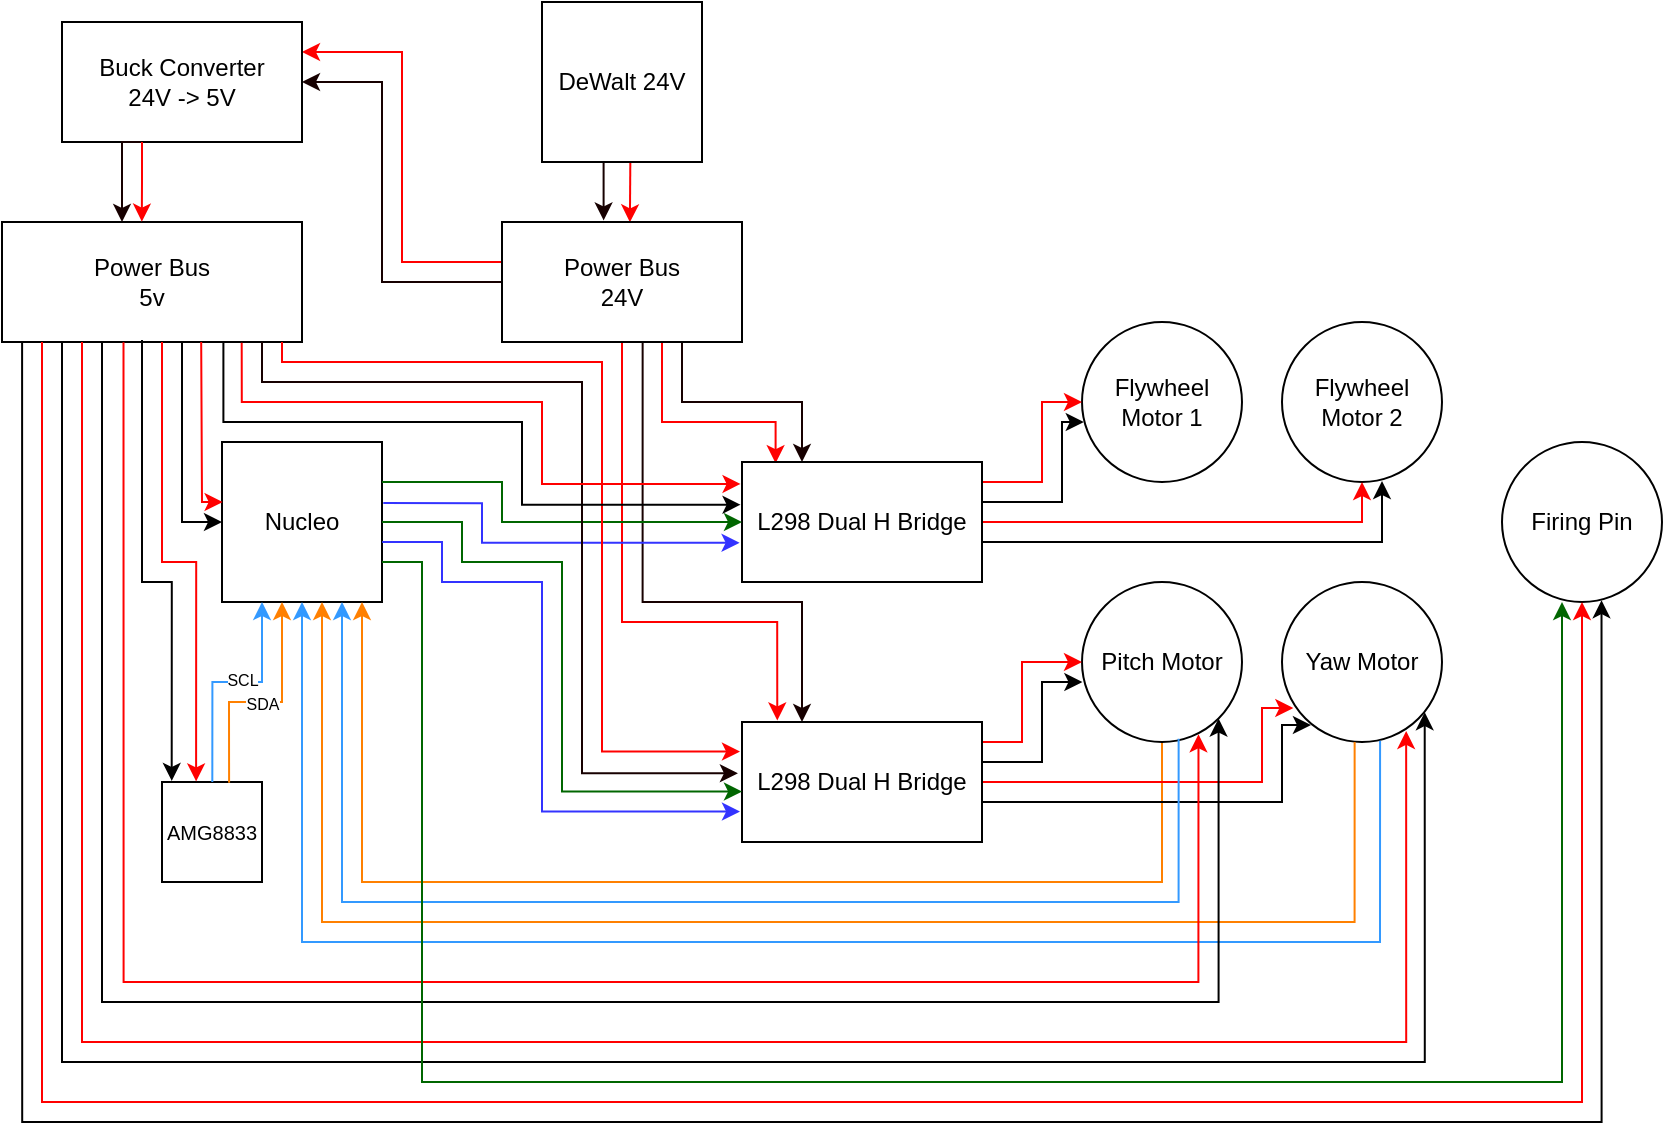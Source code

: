 <mxfile version="20.8.20" type="device"><diagram name="Page-1" id="uXaxqW4HOE2oMU9-lINy"><mxGraphModel dx="165" dy="721" grid="1" gridSize="10" guides="1" tooltips="1" connect="1" arrows="1" fold="1" page="1" pageScale="1" pageWidth="850" pageHeight="1100" math="0" shadow="0"><root><mxCell id="0"/><mxCell id="1" parent="0"/><mxCell id="RrbfduLcH5w2fyjasYTY-1" value="Nucleo" style="whiteSpace=wrap;html=1;aspect=fixed;" parent="1" vertex="1"><mxGeometry x="980" y="560" width="80" height="80" as="geometry"/></mxCell><mxCell id="RrbfduLcH5w2fyjasYTY-28" style="edgeStyle=orthogonalEdgeStyle;rounded=0;orthogonalLoop=1;jettySize=auto;html=1;exitX=0.385;exitY=1.003;exitDx=0;exitDy=0;entryX=0.425;entryY=-0.013;entryDx=0;entryDy=0;entryPerimeter=0;strokeColor=#170000;exitPerimeter=0;" parent="1" source="RrbfduLcH5w2fyjasYTY-2" target="RrbfduLcH5w2fyjasYTY-3" edge="1"><mxGeometry relative="1" as="geometry"><Array as="points"><mxPoint x="1171" y="449"/></Array></mxGeometry></mxCell><mxCell id="RrbfduLcH5w2fyjasYTY-29" style="edgeStyle=orthogonalEdgeStyle;rounded=0;orthogonalLoop=1;jettySize=auto;html=1;exitX=0.552;exitY=1.002;exitDx=0;exitDy=0;entryX=0.533;entryY=0.003;entryDx=0;entryDy=0;strokeColor=#ff0000;entryPerimeter=0;exitPerimeter=0;" parent="1" source="RrbfduLcH5w2fyjasYTY-2" target="RrbfduLcH5w2fyjasYTY-3" edge="1"><mxGeometry relative="1" as="geometry"/></mxCell><mxCell id="RrbfduLcH5w2fyjasYTY-2" value="DeWalt 24V" style="whiteSpace=wrap;html=1;aspect=fixed;" parent="1" vertex="1"><mxGeometry x="1140" y="340" width="80" height="80" as="geometry"/></mxCell><mxCell id="RrbfduLcH5w2fyjasYTY-26" style="edgeStyle=orthogonalEdgeStyle;rounded=0;orthogonalLoop=1;jettySize=auto;html=1;exitX=0;exitY=0.25;exitDx=0;exitDy=0;strokeColor=#FF0000;entryX=1;entryY=0.25;entryDx=0;entryDy=0;" parent="1" source="RrbfduLcH5w2fyjasYTY-3" target="RrbfduLcH5w2fyjasYTY-56" edge="1"><mxGeometry relative="1" as="geometry"><mxPoint x="1090" y="465.19" as="targetPoint"/><Array as="points"><mxPoint x="1120" y="470"/><mxPoint x="1070" y="470"/><mxPoint x="1070" y="365"/></Array></mxGeometry></mxCell><mxCell id="RrbfduLcH5w2fyjasYTY-27" style="edgeStyle=orthogonalEdgeStyle;rounded=0;orthogonalLoop=1;jettySize=auto;html=1;exitX=0;exitY=0.75;exitDx=0;exitDy=0;entryX=1;entryY=0.5;entryDx=0;entryDy=0;strokeColor=#170000;" parent="1" source="RrbfduLcH5w2fyjasYTY-3" target="RrbfduLcH5w2fyjasYTY-56" edge="1"><mxGeometry relative="1" as="geometry"><Array as="points"><mxPoint x="1120" y="480"/><mxPoint x="1060" y="480"/><mxPoint x="1060" y="380"/></Array></mxGeometry></mxCell><mxCell id="RrbfduLcH5w2fyjasYTY-43" style="edgeStyle=orthogonalEdgeStyle;rounded=0;orthogonalLoop=1;jettySize=auto;html=1;exitX=0.75;exitY=1;exitDx=0;exitDy=0;entryX=0.25;entryY=0;entryDx=0;entryDy=0;strokeColor=#170000;" parent="1" source="RrbfduLcH5w2fyjasYTY-3" target="RrbfduLcH5w2fyjasYTY-8" edge="1"><mxGeometry relative="1" as="geometry"/></mxCell><mxCell id="RrbfduLcH5w2fyjasYTY-44" style="edgeStyle=orthogonalEdgeStyle;rounded=0;orthogonalLoop=1;jettySize=auto;html=1;strokeColor=#FF0000;entryX=0.14;entryY=0.01;entryDx=0;entryDy=0;entryPerimeter=0;" parent="1" target="RrbfduLcH5w2fyjasYTY-8" edge="1"><mxGeometry relative="1" as="geometry"><mxPoint x="1200" y="510" as="sourcePoint"/><Array as="points"><mxPoint x="1200" y="550"/><mxPoint x="1257" y="550"/></Array></mxGeometry></mxCell><mxCell id="RrbfduLcH5w2fyjasYTY-45" style="edgeStyle=orthogonalEdgeStyle;rounded=0;orthogonalLoop=1;jettySize=auto;html=1;exitX=0.586;exitY=1.007;exitDx=0;exitDy=0;entryX=0.25;entryY=0;entryDx=0;entryDy=0;strokeColor=#170000;exitPerimeter=0;" parent="1" source="RrbfduLcH5w2fyjasYTY-3" target="RrbfduLcH5w2fyjasYTY-23" edge="1"><mxGeometry relative="1" as="geometry"><Array as="points"><mxPoint x="1190" y="640"/><mxPoint x="1270" y="640"/></Array></mxGeometry></mxCell><mxCell id="RrbfduLcH5w2fyjasYTY-46" style="edgeStyle=orthogonalEdgeStyle;rounded=0;orthogonalLoop=1;jettySize=auto;html=1;entryX=0.147;entryY=-0.013;entryDx=0;entryDy=0;entryPerimeter=0;strokeColor=#FF0000;exitX=0.5;exitY=1;exitDx=0;exitDy=0;" parent="1" source="RrbfduLcH5w2fyjasYTY-3" target="RrbfduLcH5w2fyjasYTY-23" edge="1"><mxGeometry relative="1" as="geometry"><mxPoint x="1150" y="520" as="sourcePoint"/><Array as="points"><mxPoint x="1180" y="650"/><mxPoint x="1258" y="650"/></Array></mxGeometry></mxCell><mxCell id="RrbfduLcH5w2fyjasYTY-3" value="Power Bus&lt;br&gt;24V" style="whiteSpace=wrap;html=1;" parent="1" vertex="1"><mxGeometry x="1120" y="450" width="120" height="60" as="geometry"/></mxCell><mxCell id="RrbfduLcH5w2fyjasYTY-68" style="edgeStyle=orthogonalEdgeStyle;rounded=0;orthogonalLoop=1;jettySize=auto;html=1;exitX=0.067;exitY=1.002;exitDx=0;exitDy=0;strokeColor=#000000;entryX=0.622;entryY=0.989;entryDx=0;entryDy=0;entryPerimeter=0;exitPerimeter=0;" parent="1" source="RrbfduLcH5w2fyjasYTY-5" target="RrbfduLcH5w2fyjasYTY-65" edge="1"><mxGeometry relative="1" as="geometry"><mxPoint x="1674" y="690" as="targetPoint"/><Array as="points"><mxPoint x="880" y="900"/><mxPoint x="1670" y="900"/></Array></mxGeometry></mxCell><mxCell id="RrbfduLcH5w2fyjasYTY-5" value="Power Bus&lt;br&gt;5v" style="whiteSpace=wrap;html=1;" parent="1" vertex="1"><mxGeometry x="870" y="450" width="150" height="60" as="geometry"/></mxCell><mxCell id="RrbfduLcH5w2fyjasYTY-6" value="Flywheel&lt;br&gt;Motor 1" style="ellipse;whiteSpace=wrap;html=1;" parent="1" vertex="1"><mxGeometry x="1410" y="500" width="80" height="80" as="geometry"/></mxCell><mxCell id="RrbfduLcH5w2fyjasYTY-7" value="Flywheel&lt;br&gt;Motor 2" style="ellipse;whiteSpace=wrap;html=1;" parent="1" vertex="1"><mxGeometry x="1510" y="500" width="80" height="80" as="geometry"/></mxCell><mxCell id="RrbfduLcH5w2fyjasYTY-11" style="edgeStyle=orthogonalEdgeStyle;rounded=0;orthogonalLoop=1;jettySize=auto;html=1;entryX=0.011;entryY=0.628;entryDx=0;entryDy=0;entryPerimeter=0;" parent="1" source="RrbfduLcH5w2fyjasYTY-8" target="RrbfduLcH5w2fyjasYTY-6" edge="1"><mxGeometry relative="1" as="geometry"><Array as="points"><mxPoint x="1400" y="590"/><mxPoint x="1400" y="550"/><mxPoint x="1411" y="550"/></Array></mxGeometry></mxCell><mxCell id="RrbfduLcH5w2fyjasYTY-12" style="edgeStyle=orthogonalEdgeStyle;rounded=0;orthogonalLoop=1;jettySize=auto;html=1;exitX=1;exitY=0.25;exitDx=0;exitDy=0;entryX=0;entryY=0.5;entryDx=0;entryDy=0;strokeColor=#ff0000;" parent="1" source="RrbfduLcH5w2fyjasYTY-8" target="RrbfduLcH5w2fyjasYTY-6" edge="1"><mxGeometry relative="1" as="geometry"><Array as="points"><mxPoint x="1360" y="580"/><mxPoint x="1390" y="580"/><mxPoint x="1390" y="540"/></Array></mxGeometry></mxCell><mxCell id="RrbfduLcH5w2fyjasYTY-13" style="edgeStyle=orthogonalEdgeStyle;rounded=0;orthogonalLoop=1;jettySize=auto;html=1;exitX=1;exitY=0.75;exitDx=0;exitDy=0;entryX=0.5;entryY=1;entryDx=0;entryDy=0;strokeColor=#ff0000;" parent="1" source="RrbfduLcH5w2fyjasYTY-8" target="RrbfduLcH5w2fyjasYTY-7" edge="1"><mxGeometry relative="1" as="geometry"><Array as="points"><mxPoint x="1360" y="600"/><mxPoint x="1550" y="600"/></Array></mxGeometry></mxCell><mxCell id="RrbfduLcH5w2fyjasYTY-14" style="edgeStyle=orthogonalEdgeStyle;rounded=0;orthogonalLoop=1;jettySize=auto;html=1;exitX=1;exitY=1;exitDx=0;exitDy=0;entryX=0.633;entryY=0.994;entryDx=0;entryDy=0;entryPerimeter=0;" parent="1" source="RrbfduLcH5w2fyjasYTY-8" target="RrbfduLcH5w2fyjasYTY-7" edge="1"><mxGeometry relative="1" as="geometry"><mxPoint x="1540" y="610" as="targetPoint"/><Array as="points"><mxPoint x="1360" y="610"/><mxPoint x="1560" y="610"/><mxPoint x="1560" y="580"/></Array></mxGeometry></mxCell><mxCell id="RrbfduLcH5w2fyjasYTY-8" value="L298 Dual H Bridge" style="whiteSpace=wrap;html=1;" parent="1" vertex="1"><mxGeometry x="1240" y="570" width="120" height="60" as="geometry"/></mxCell><mxCell id="RrbfduLcH5w2fyjasYTY-47" style="edgeStyle=orthogonalEdgeStyle;rounded=0;orthogonalLoop=1;jettySize=auto;html=1;exitX=0.5;exitY=1;exitDx=0;exitDy=0;strokeColor=#FF8000;entryX=0.875;entryY=1;entryDx=0;entryDy=0;entryPerimeter=0;" parent="1" source="RrbfduLcH5w2fyjasYTY-17" target="RrbfduLcH5w2fyjasYTY-1" edge="1"><mxGeometry relative="1" as="geometry"><mxPoint x="1050" y="670" as="targetPoint"/><Array as="points"><mxPoint x="1450" y="780"/><mxPoint x="1050" y="780"/></Array></mxGeometry></mxCell><mxCell id="RrbfduLcH5w2fyjasYTY-17" value="Pitch Motor" style="ellipse;whiteSpace=wrap;html=1;" parent="1" vertex="1"><mxGeometry x="1410" y="630" width="80" height="80" as="geometry"/></mxCell><mxCell id="RrbfduLcH5w2fyjasYTY-18" value="Yaw Motor" style="ellipse;whiteSpace=wrap;html=1;" parent="1" vertex="1"><mxGeometry x="1510" y="630" width="80" height="80" as="geometry"/></mxCell><mxCell id="RrbfduLcH5w2fyjasYTY-19" style="edgeStyle=orthogonalEdgeStyle;rounded=0;orthogonalLoop=1;jettySize=auto;html=1;entryX=0.003;entryY=0.63;entryDx=0;entryDy=0;entryPerimeter=0;" parent="1" source="RrbfduLcH5w2fyjasYTY-23" target="RrbfduLcH5w2fyjasYTY-17" edge="1"><mxGeometry relative="1" as="geometry"><Array as="points"><mxPoint x="1390" y="720"/><mxPoint x="1390" y="680"/><mxPoint x="1410" y="680"/></Array><mxPoint x="1400" y="680" as="targetPoint"/></mxGeometry></mxCell><mxCell id="RrbfduLcH5w2fyjasYTY-20" style="edgeStyle=orthogonalEdgeStyle;rounded=0;orthogonalLoop=1;jettySize=auto;html=1;exitX=1;exitY=0.25;exitDx=0;exitDy=0;strokeColor=#ff0000;" parent="1" source="RrbfduLcH5w2fyjasYTY-23" edge="1"><mxGeometry relative="1" as="geometry"><Array as="points"><mxPoint x="1360" y="710"/><mxPoint x="1380" y="710"/><mxPoint x="1380" y="670"/></Array><mxPoint x="1410" y="670" as="targetPoint"/></mxGeometry></mxCell><mxCell id="RrbfduLcH5w2fyjasYTY-21" style="edgeStyle=orthogonalEdgeStyle;rounded=0;orthogonalLoop=1;jettySize=auto;html=1;exitX=1;exitY=0.75;exitDx=0;exitDy=0;strokeColor=#ff0000;entryX=0.071;entryY=0.788;entryDx=0;entryDy=0;entryPerimeter=0;" parent="1" source="RrbfduLcH5w2fyjasYTY-23" target="RrbfduLcH5w2fyjasYTY-18" edge="1"><mxGeometry relative="1" as="geometry"><Array as="points"><mxPoint x="1360" y="730"/><mxPoint x="1500" y="730"/><mxPoint x="1500" y="693"/></Array></mxGeometry></mxCell><mxCell id="RrbfduLcH5w2fyjasYTY-22" style="edgeStyle=orthogonalEdgeStyle;rounded=0;orthogonalLoop=1;jettySize=auto;html=1;exitX=1;exitY=1;exitDx=0;exitDy=0;entryX=0.181;entryY=0.894;entryDx=0;entryDy=0;entryPerimeter=0;" parent="1" source="RrbfduLcH5w2fyjasYTY-23" target="RrbfduLcH5w2fyjasYTY-18" edge="1"><mxGeometry relative="1" as="geometry"><Array as="points"><mxPoint x="1360" y="740"/><mxPoint x="1510" y="740"/><mxPoint x="1510" y="702"/></Array><mxPoint x="1530" y="720" as="targetPoint"/></mxGeometry></mxCell><mxCell id="RrbfduLcH5w2fyjasYTY-23" value="L298 Dual H Bridge" style="whiteSpace=wrap;html=1;" parent="1" vertex="1"><mxGeometry x="1240" y="700" width="120" height="60" as="geometry"/></mxCell><mxCell id="RrbfduLcH5w2fyjasYTY-36" value="" style="endArrow=classic;html=1;rounded=0;strokeColor=#006600;entryX=0;entryY=0.5;entryDx=0;entryDy=0;edgeStyle=orthogonalEdgeStyle;" parent="1" target="RrbfduLcH5w2fyjasYTY-8" edge="1"><mxGeometry width="50" height="50" relative="1" as="geometry"><mxPoint x="1060" y="580" as="sourcePoint"/><mxPoint x="1270" y="590" as="targetPoint"/><Array as="points"><mxPoint x="1120" y="580"/><mxPoint x="1120" y="600"/></Array></mxGeometry></mxCell><mxCell id="RrbfduLcH5w2fyjasYTY-37" value="" style="endArrow=classic;html=1;rounded=0;strokeColor=#3333FF;exitX=1.008;exitY=0.382;exitDx=0;exitDy=0;exitPerimeter=0;entryX=-0.01;entryY=0.673;entryDx=0;entryDy=0;entryPerimeter=0;edgeStyle=orthogonalEdgeStyle;" parent="1" source="RrbfduLcH5w2fyjasYTY-1" target="RrbfduLcH5w2fyjasYTY-8" edge="1"><mxGeometry width="50" height="50" relative="1" as="geometry"><mxPoint x="1070" y="610" as="sourcePoint"/><mxPoint x="1170" y="630" as="targetPoint"/><Array as="points"><mxPoint x="1110" y="591"/><mxPoint x="1110" y="610"/></Array></mxGeometry></mxCell><mxCell id="RrbfduLcH5w2fyjasYTY-38" value="" style="endArrow=classic;html=1;rounded=0;strokeColor=#FF0000;entryX=-0.006;entryY=0.167;entryDx=0;entryDy=0;entryPerimeter=0;edgeStyle=orthogonalEdgeStyle;" parent="1" edge="1"><mxGeometry width="50" height="50" relative="1" as="geometry"><mxPoint x="1010" y="510" as="sourcePoint"/><mxPoint x="1239" y="714.8" as="targetPoint"/><Array as="points"><mxPoint x="1010" y="520"/><mxPoint x="1170" y="520"/><mxPoint x="1170" y="715"/></Array></mxGeometry></mxCell><mxCell id="RrbfduLcH5w2fyjasYTY-40" value="" style="endArrow=classic;html=1;rounded=0;strokeColor=#006600;entryX=0;entryY=0.5;entryDx=0;entryDy=0;edgeStyle=orthogonalEdgeStyle;" parent="1" edge="1"><mxGeometry width="50" height="50" relative="1" as="geometry"><mxPoint x="1060" y="600" as="sourcePoint"/><mxPoint x="1240" y="734.8" as="targetPoint"/><Array as="points"><mxPoint x="1100" y="600"/><mxPoint x="1100" y="620"/><mxPoint x="1150" y="620"/><mxPoint x="1150" y="735"/></Array></mxGeometry></mxCell><mxCell id="RrbfduLcH5w2fyjasYTY-41" value="" style="endArrow=classic;html=1;rounded=0;strokeColor=#3333FF;entryX=-0.01;entryY=0.673;entryDx=0;entryDy=0;entryPerimeter=0;edgeStyle=orthogonalEdgeStyle;exitX=1.001;exitY=0.625;exitDx=0;exitDy=0;exitPerimeter=0;" parent="1" source="RrbfduLcH5w2fyjasYTY-1" edge="1"><mxGeometry width="50" height="50" relative="1" as="geometry"><mxPoint x="1070" y="633" as="sourcePoint"/><mxPoint x="1239" y="744.8" as="targetPoint"/><Array as="points"><mxPoint x="1090" y="610"/><mxPoint x="1090" y="630"/><mxPoint x="1140" y="630"/><mxPoint x="1140" y="745"/></Array></mxGeometry></mxCell><mxCell id="RrbfduLcH5w2fyjasYTY-42" value="" style="endArrow=classic;html=1;rounded=0;strokeColor=#170000;entryX=-0.017;entryY=0.427;entryDx=0;entryDy=0;entryPerimeter=0;edgeStyle=orthogonalEdgeStyle;" parent="1" target="RrbfduLcH5w2fyjasYTY-23" edge="1"><mxGeometry width="50" height="50" relative="1" as="geometry"><mxPoint x="1000" y="510" as="sourcePoint"/><mxPoint x="1270" y="590" as="targetPoint"/><Array as="points"><mxPoint x="1000" y="510"/><mxPoint x="1000" y="530"/><mxPoint x="1160" y="530"/><mxPoint x="1160" y="726"/></Array></mxGeometry></mxCell><mxCell id="RrbfduLcH5w2fyjasYTY-48" value="" style="endArrow=classic;html=1;rounded=0;strokeColor=#3399FF;entryX=0.75;entryY=1;entryDx=0;entryDy=0;exitX=0.604;exitY=0.979;exitDx=0;exitDy=0;exitPerimeter=0;edgeStyle=orthogonalEdgeStyle;" parent="1" source="RrbfduLcH5w2fyjasYTY-17" target="RrbfduLcH5w2fyjasYTY-1" edge="1"><mxGeometry width="50" height="50" relative="1" as="geometry"><mxPoint x="1180" y="680" as="sourcePoint"/><mxPoint x="1230" y="630" as="targetPoint"/><Array as="points"><mxPoint x="1458" y="790"/><mxPoint x="1040" y="790"/></Array></mxGeometry></mxCell><mxCell id="RrbfduLcH5w2fyjasYTY-49" style="rounded=0;orthogonalLoop=1;jettySize=auto;html=1;exitX=0.613;exitY=0.992;exitDx=0;exitDy=0;strokeColor=#3399FF;exitPerimeter=0;edgeStyle=orthogonalEdgeStyle;entryX=0.5;entryY=1;entryDx=0;entryDy=0;" parent="1" source="RrbfduLcH5w2fyjasYTY-18" target="RrbfduLcH5w2fyjasYTY-1" edge="1"><mxGeometry relative="1" as="geometry"><mxPoint x="1460" y="720" as="sourcePoint"/><mxPoint x="1000" y="660" as="targetPoint"/><Array as="points"><mxPoint x="1559" y="810"/><mxPoint x="1020" y="810"/></Array></mxGeometry></mxCell><mxCell id="RrbfduLcH5w2fyjasYTY-51" value="" style="endArrow=classic;html=1;rounded=0;strokeColor=#FF8000;exitX=0.454;exitY=1;exitDx=0;exitDy=0;exitPerimeter=0;edgeStyle=orthogonalEdgeStyle;" parent="1" source="RrbfduLcH5w2fyjasYTY-18" edge="1"><mxGeometry width="50" height="50" relative="1" as="geometry"><mxPoint x="1468" y="718" as="sourcePoint"/><mxPoint x="1030" y="640" as="targetPoint"/><Array as="points"><mxPoint x="1546" y="800"/><mxPoint x="1030" y="800"/><mxPoint x="1030" y="640"/></Array></mxGeometry></mxCell><mxCell id="RrbfduLcH5w2fyjasYTY-52" value="" style="endArrow=classic;html=1;rounded=0;strokeColor=#FF0000;entryX=0.728;entryY=0.952;entryDx=0;entryDy=0;entryPerimeter=0;edgeStyle=orthogonalEdgeStyle;exitX=0.405;exitY=1.002;exitDx=0;exitDy=0;exitPerimeter=0;" parent="1" source="RrbfduLcH5w2fyjasYTY-5" target="RrbfduLcH5w2fyjasYTY-17" edge="1"><mxGeometry width="50" height="50" relative="1" as="geometry"><mxPoint x="950" y="510" as="sourcePoint"/><mxPoint x="1330" y="570" as="targetPoint"/><Array as="points"><mxPoint x="931" y="830"/><mxPoint x="1468" y="830"/></Array></mxGeometry></mxCell><mxCell id="RrbfduLcH5w2fyjasYTY-53" value="" style="endArrow=classic;html=1;rounded=0;strokeColor=#000000;entryX=1;entryY=1;entryDx=0;entryDy=0;edgeStyle=orthogonalEdgeStyle;" parent="1" target="RrbfduLcH5w2fyjasYTY-17" edge="1"><mxGeometry width="50" height="50" relative="1" as="geometry"><mxPoint x="920" y="510" as="sourcePoint"/><mxPoint x="1330" y="570" as="targetPoint"/><Array as="points"><mxPoint x="920" y="510"/><mxPoint x="920" y="840"/><mxPoint x="1478" y="840"/></Array></mxGeometry></mxCell><mxCell id="RrbfduLcH5w2fyjasYTY-54" value="" style="endArrow=classic;html=1;rounded=0;strokeColor=#FF0000;entryX=0.776;entryY=0.931;entryDx=0;entryDy=0;entryPerimeter=0;edgeStyle=orthogonalEdgeStyle;" parent="1" target="RrbfduLcH5w2fyjasYTY-18" edge="1"><mxGeometry width="50" height="50" relative="1" as="geometry"><mxPoint x="910" y="510" as="sourcePoint"/><mxPoint x="1330" y="570" as="targetPoint"/><Array as="points"><mxPoint x="910" y="510"/><mxPoint x="910" y="860"/><mxPoint x="1572" y="860"/></Array></mxGeometry></mxCell><mxCell id="RrbfduLcH5w2fyjasYTY-55" value="" style="endArrow=classic;html=1;rounded=0;strokeColor=#000000;edgeStyle=orthogonalEdgeStyle;entryX=0.892;entryY=0.814;entryDx=0;entryDy=0;entryPerimeter=0;" parent="1" target="RrbfduLcH5w2fyjasYTY-18" edge="1"><mxGeometry width="50" height="50" relative="1" as="geometry"><mxPoint x="900" y="510" as="sourcePoint"/><mxPoint x="1582" y="700" as="targetPoint"/><Array as="points"><mxPoint x="900" y="510"/><mxPoint x="900" y="870"/><mxPoint x="1581" y="870"/></Array></mxGeometry></mxCell><mxCell id="RrbfduLcH5w2fyjasYTY-56" value="Buck Converter&lt;br&gt;24V -&amp;gt; 5V" style="whiteSpace=wrap;html=1;" parent="1" vertex="1"><mxGeometry x="900" y="350" width="120" height="60" as="geometry"/></mxCell><mxCell id="RrbfduLcH5w2fyjasYTY-57" style="edgeStyle=orthogonalEdgeStyle;rounded=0;orthogonalLoop=1;jettySize=auto;html=1;strokeColor=#170000;" parent="1" edge="1"><mxGeometry relative="1" as="geometry"><mxPoint x="940" y="410" as="sourcePoint"/><mxPoint x="930" y="450" as="targetPoint"/><Array as="points"><mxPoint x="930" y="410"/></Array></mxGeometry></mxCell><mxCell id="RrbfduLcH5w2fyjasYTY-58" style="edgeStyle=orthogonalEdgeStyle;rounded=0;orthogonalLoop=1;jettySize=auto;html=1;strokeColor=#ff0000;entryX=0.466;entryY=-0.003;entryDx=0;entryDy=0;entryPerimeter=0;" parent="1" target="RrbfduLcH5w2fyjasYTY-5" edge="1"><mxGeometry relative="1" as="geometry"><mxPoint x="940" y="410" as="sourcePoint"/><mxPoint x="940" y="440" as="targetPoint"/><Array as="points"><mxPoint x="940" y="410"/><mxPoint x="940" y="430"/><mxPoint x="940" y="430"/></Array></mxGeometry></mxCell><mxCell id="RrbfduLcH5w2fyjasYTY-65" value="Firing Pin" style="ellipse;whiteSpace=wrap;html=1;" parent="1" vertex="1"><mxGeometry x="1620" y="560" width="80" height="80" as="geometry"/></mxCell><mxCell id="RrbfduLcH5w2fyjasYTY-67" value="" style="endArrow=classic;html=1;rounded=0;strokeColor=#FF0000;entryX=0.5;entryY=1;entryDx=0;entryDy=0;edgeStyle=orthogonalEdgeStyle;" parent="1" target="RrbfduLcH5w2fyjasYTY-65" edge="1"><mxGeometry width="50" height="50" relative="1" as="geometry"><mxPoint x="890" y="510" as="sourcePoint"/><mxPoint x="1250" y="650" as="targetPoint"/><Array as="points"><mxPoint x="890" y="510"/><mxPoint x="890" y="890"/><mxPoint x="1660" y="890"/></Array></mxGeometry></mxCell><mxCell id="RrbfduLcH5w2fyjasYTY-69" value="" style="endArrow=classic;html=1;rounded=0;strokeColor=#006600;edgeStyle=orthogonalEdgeStyle;exitX=1;exitY=0.75;exitDx=0;exitDy=0;entryX=0.375;entryY=1;entryDx=0;entryDy=0;entryPerimeter=0;" parent="1" source="RrbfduLcH5w2fyjasYTY-1" target="RrbfduLcH5w2fyjasYTY-65" edge="1"><mxGeometry width="50" height="50" relative="1" as="geometry"><mxPoint x="1070" y="630" as="sourcePoint"/><mxPoint x="1620" y="690" as="targetPoint"/><Array as="points"><mxPoint x="1080" y="620"/><mxPoint x="1080" y="880"/><mxPoint x="1650" y="880"/></Array></mxGeometry></mxCell><mxCell id="RrbfduLcH5w2fyjasYTY-71" value="" style="endArrow=classic;html=1;rounded=0;strokeColor=#FF0000;exitX=0.799;exitY=1.007;exitDx=0;exitDy=0;entryX=-0.006;entryY=0.183;entryDx=0;entryDy=0;entryPerimeter=0;edgeStyle=orthogonalEdgeStyle;exitPerimeter=0;" parent="1" source="RrbfduLcH5w2fyjasYTY-5" target="RrbfduLcH5w2fyjasYTY-8" edge="1"><mxGeometry width="50" height="50" relative="1" as="geometry"><mxPoint x="1170" y="650" as="sourcePoint"/><mxPoint x="1220" y="600" as="targetPoint"/><Array as="points"><mxPoint x="990" y="540"/><mxPoint x="1140" y="540"/><mxPoint x="1140" y="581"/></Array></mxGeometry></mxCell><mxCell id="RrbfduLcH5w2fyjasYTY-72" value="" style="endArrow=classic;html=1;rounded=0;strokeColor=#000000;exitX=0.738;exitY=1.009;exitDx=0;exitDy=0;exitPerimeter=0;entryX=-0.006;entryY=0.356;entryDx=0;entryDy=0;entryPerimeter=0;edgeStyle=orthogonalEdgeStyle;" parent="1" source="RrbfduLcH5w2fyjasYTY-5" target="RrbfduLcH5w2fyjasYTY-8" edge="1"><mxGeometry width="50" height="50" relative="1" as="geometry"><mxPoint x="1170" y="650" as="sourcePoint"/><mxPoint x="1220" y="600" as="targetPoint"/><Array as="points"><mxPoint x="981" y="550"/><mxPoint x="1130" y="550"/><mxPoint x="1130" y="591"/></Array></mxGeometry></mxCell><mxCell id="RrbfduLcH5w2fyjasYTY-73" value="" style="endArrow=classic;html=1;rounded=0;strokeColor=#FF0000;entryX=0.004;entryY=0.375;entryDx=0;entryDy=0;edgeStyle=orthogonalEdgeStyle;entryPerimeter=0;exitX=0.664;exitY=1;exitDx=0;exitDy=0;exitPerimeter=0;" parent="1" source="RrbfduLcH5w2fyjasYTY-5" target="RrbfduLcH5w2fyjasYTY-1" edge="1"><mxGeometry width="50" height="50" relative="1" as="geometry"><mxPoint x="970" y="511" as="sourcePoint"/><mxPoint x="1060" y="550" as="targetPoint"/><Array as="points"><mxPoint x="970" y="511"/><mxPoint x="970" y="511"/><mxPoint x="970" y="590"/></Array></mxGeometry></mxCell><mxCell id="RrbfduLcH5w2fyjasYTY-74" value="" style="endArrow=classic;html=1;rounded=0;strokeColor=#000000;edgeStyle=orthogonalEdgeStyle;" parent="1" edge="1"><mxGeometry width="50" height="50" relative="1" as="geometry"><mxPoint x="960" y="510" as="sourcePoint"/><mxPoint x="980" y="600" as="targetPoint"/><Array as="points"><mxPoint x="960" y="600"/><mxPoint x="980" y="600"/></Array></mxGeometry></mxCell><mxCell id="RrbfduLcH5w2fyjasYTY-76" value="&lt;font style=&quot;font-size: 10px;&quot;&gt;AMG8833&lt;/font&gt;" style="whiteSpace=wrap;html=1;aspect=fixed;" parent="1" vertex="1"><mxGeometry x="950" y="730" width="50" height="50" as="geometry"/></mxCell><mxCell id="RrbfduLcH5w2fyjasYTY-77" value="" style="endArrow=classic;html=1;rounded=0;strokeColor=#FF8000;exitX=0.671;exitY=0.008;exitDx=0;exitDy=0;edgeStyle=orthogonalEdgeStyle;exitPerimeter=0;entryX=0.381;entryY=1;entryDx=0;entryDy=0;entryPerimeter=0;" parent="1" edge="1"><mxGeometry width="50" height="50" relative="1" as="geometry"><mxPoint x="983.55" y="730.41" as="sourcePoint"/><mxPoint x="1010.48" y="640.01" as="targetPoint"/><Array as="points"><mxPoint x="984" y="690.01"/><mxPoint x="1010" y="690.01"/><mxPoint x="1010" y="640.01"/></Array></mxGeometry></mxCell><mxCell id="RrbfduLcH5w2fyjasYTY-79" value="&lt;font style=&quot;font-size: 8px;&quot;&gt;SDA&lt;/font&gt;" style="edgeLabel;html=1;align=center;verticalAlign=middle;resizable=0;points=[];fontSize=8;" parent="RrbfduLcH5w2fyjasYTY-77" vertex="1" connectable="0"><mxGeometry x="-0.239" relative="1" as="geometry"><mxPoint x="12" y="1" as="offset"/></mxGeometry></mxCell><mxCell id="RrbfduLcH5w2fyjasYTY-78" value="" style="endArrow=classic;html=1;rounded=0;strokeColor=#3399FF;exitX=0.5;exitY=0;exitDx=0;exitDy=0;entryX=0.25;entryY=1;entryDx=0;entryDy=0;edgeStyle=orthogonalEdgeStyle;" parent="1" target="RrbfduLcH5w2fyjasYTY-1" edge="1"><mxGeometry width="50" height="50" relative="1" as="geometry"><mxPoint x="975.16" y="730" as="sourcePoint"/><mxPoint x="1000" y="641.12" as="targetPoint"/><Array as="points"><mxPoint x="975" y="680"/><mxPoint x="1000" y="680"/></Array></mxGeometry></mxCell><mxCell id="RrbfduLcH5w2fyjasYTY-80" value="SCL" style="edgeLabel;html=1;align=center;verticalAlign=middle;resizable=0;points=[];fontSize=8;" parent="RrbfduLcH5w2fyjasYTY-78" vertex="1" connectable="0"><mxGeometry x="-0.384" relative="1" as="geometry"><mxPoint x="15" y="-16" as="offset"/></mxGeometry></mxCell><mxCell id="RrbfduLcH5w2fyjasYTY-81" value="" style="endArrow=classic;html=1;rounded=0;strokeColor=#FF0000;fontSize=8;entryX=0.341;entryY=-0.006;entryDx=0;entryDy=0;entryPerimeter=0;edgeStyle=orthogonalEdgeStyle;" parent="1" target="RrbfduLcH5w2fyjasYTY-76" edge="1"><mxGeometry width="50" height="50" relative="1" as="geometry"><mxPoint x="950" y="510" as="sourcePoint"/><mxPoint x="970" y="640" as="targetPoint"/><Array as="points"><mxPoint x="950" y="510"/><mxPoint x="950" y="620"/><mxPoint x="967" y="620"/></Array></mxGeometry></mxCell><mxCell id="RrbfduLcH5w2fyjasYTY-82" value="" style="endArrow=classic;html=1;rounded=0;strokeColor=#000000;fontSize=8;entryX=0.097;entryY=-0.011;entryDx=0;entryDy=0;entryPerimeter=0;edgeStyle=orthogonalEdgeStyle;" parent="1" target="RrbfduLcH5w2fyjasYTY-76" edge="1"><mxGeometry width="50" height="50" relative="1" as="geometry"><mxPoint x="940" y="510" as="sourcePoint"/><mxPoint x="970" y="640" as="targetPoint"/><Array as="points"><mxPoint x="940" y="509"/><mxPoint x="940" y="630"/><mxPoint x="955" y="630"/></Array></mxGeometry></mxCell></root></mxGraphModel></diagram></mxfile>